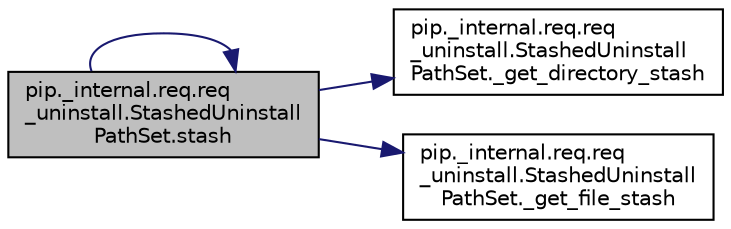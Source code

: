 digraph "pip._internal.req.req_uninstall.StashedUninstallPathSet.stash"
{
 // LATEX_PDF_SIZE
  edge [fontname="Helvetica",fontsize="10",labelfontname="Helvetica",labelfontsize="10"];
  node [fontname="Helvetica",fontsize="10",shape=record];
  rankdir="LR";
  Node1 [label="pip._internal.req.req\l_uninstall.StashedUninstall\lPathSet.stash",height=0.2,width=0.4,color="black", fillcolor="grey75", style="filled", fontcolor="black",tooltip=" "];
  Node1 -> Node2 [color="midnightblue",fontsize="10",style="solid",fontname="Helvetica"];
  Node2 [label="pip._internal.req.req\l_uninstall.StashedUninstall\lPathSet._get_directory_stash",height=0.2,width=0.4,color="black", fillcolor="white", style="filled",URL="$d3/d6e/classpip_1_1__internal_1_1req_1_1req__uninstall_1_1_stashed_uninstall_path_set.html#a08ac5b42ac5e7a2e1cf389fe0dfd97bf",tooltip=" "];
  Node1 -> Node3 [color="midnightblue",fontsize="10",style="solid",fontname="Helvetica"];
  Node3 [label="pip._internal.req.req\l_uninstall.StashedUninstall\lPathSet._get_file_stash",height=0.2,width=0.4,color="black", fillcolor="white", style="filled",URL="$d3/d6e/classpip_1_1__internal_1_1req_1_1req__uninstall_1_1_stashed_uninstall_path_set.html#a0580decb88f962a24044e943e537cd6f",tooltip=" "];
  Node1 -> Node1 [color="midnightblue",fontsize="10",style="solid",fontname="Helvetica"];
}
